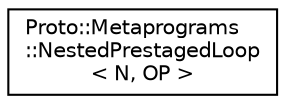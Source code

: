 digraph "Graphical Class Hierarchy"
{
  edge [fontname="Helvetica",fontsize="10",labelfontname="Helvetica",labelfontsize="10"];
  node [fontname="Helvetica",fontsize="10",shape=record];
  rankdir="LR";
  Node0 [label="Proto::Metaprograms\l::NestedPrestagedLoop\l\< N, OP \>",height=0.2,width=0.4,color="black", fillcolor="white", style="filled",URL="$structProto_1_1Metaprograms_1_1NestedPrestagedLoop.html"];
}
